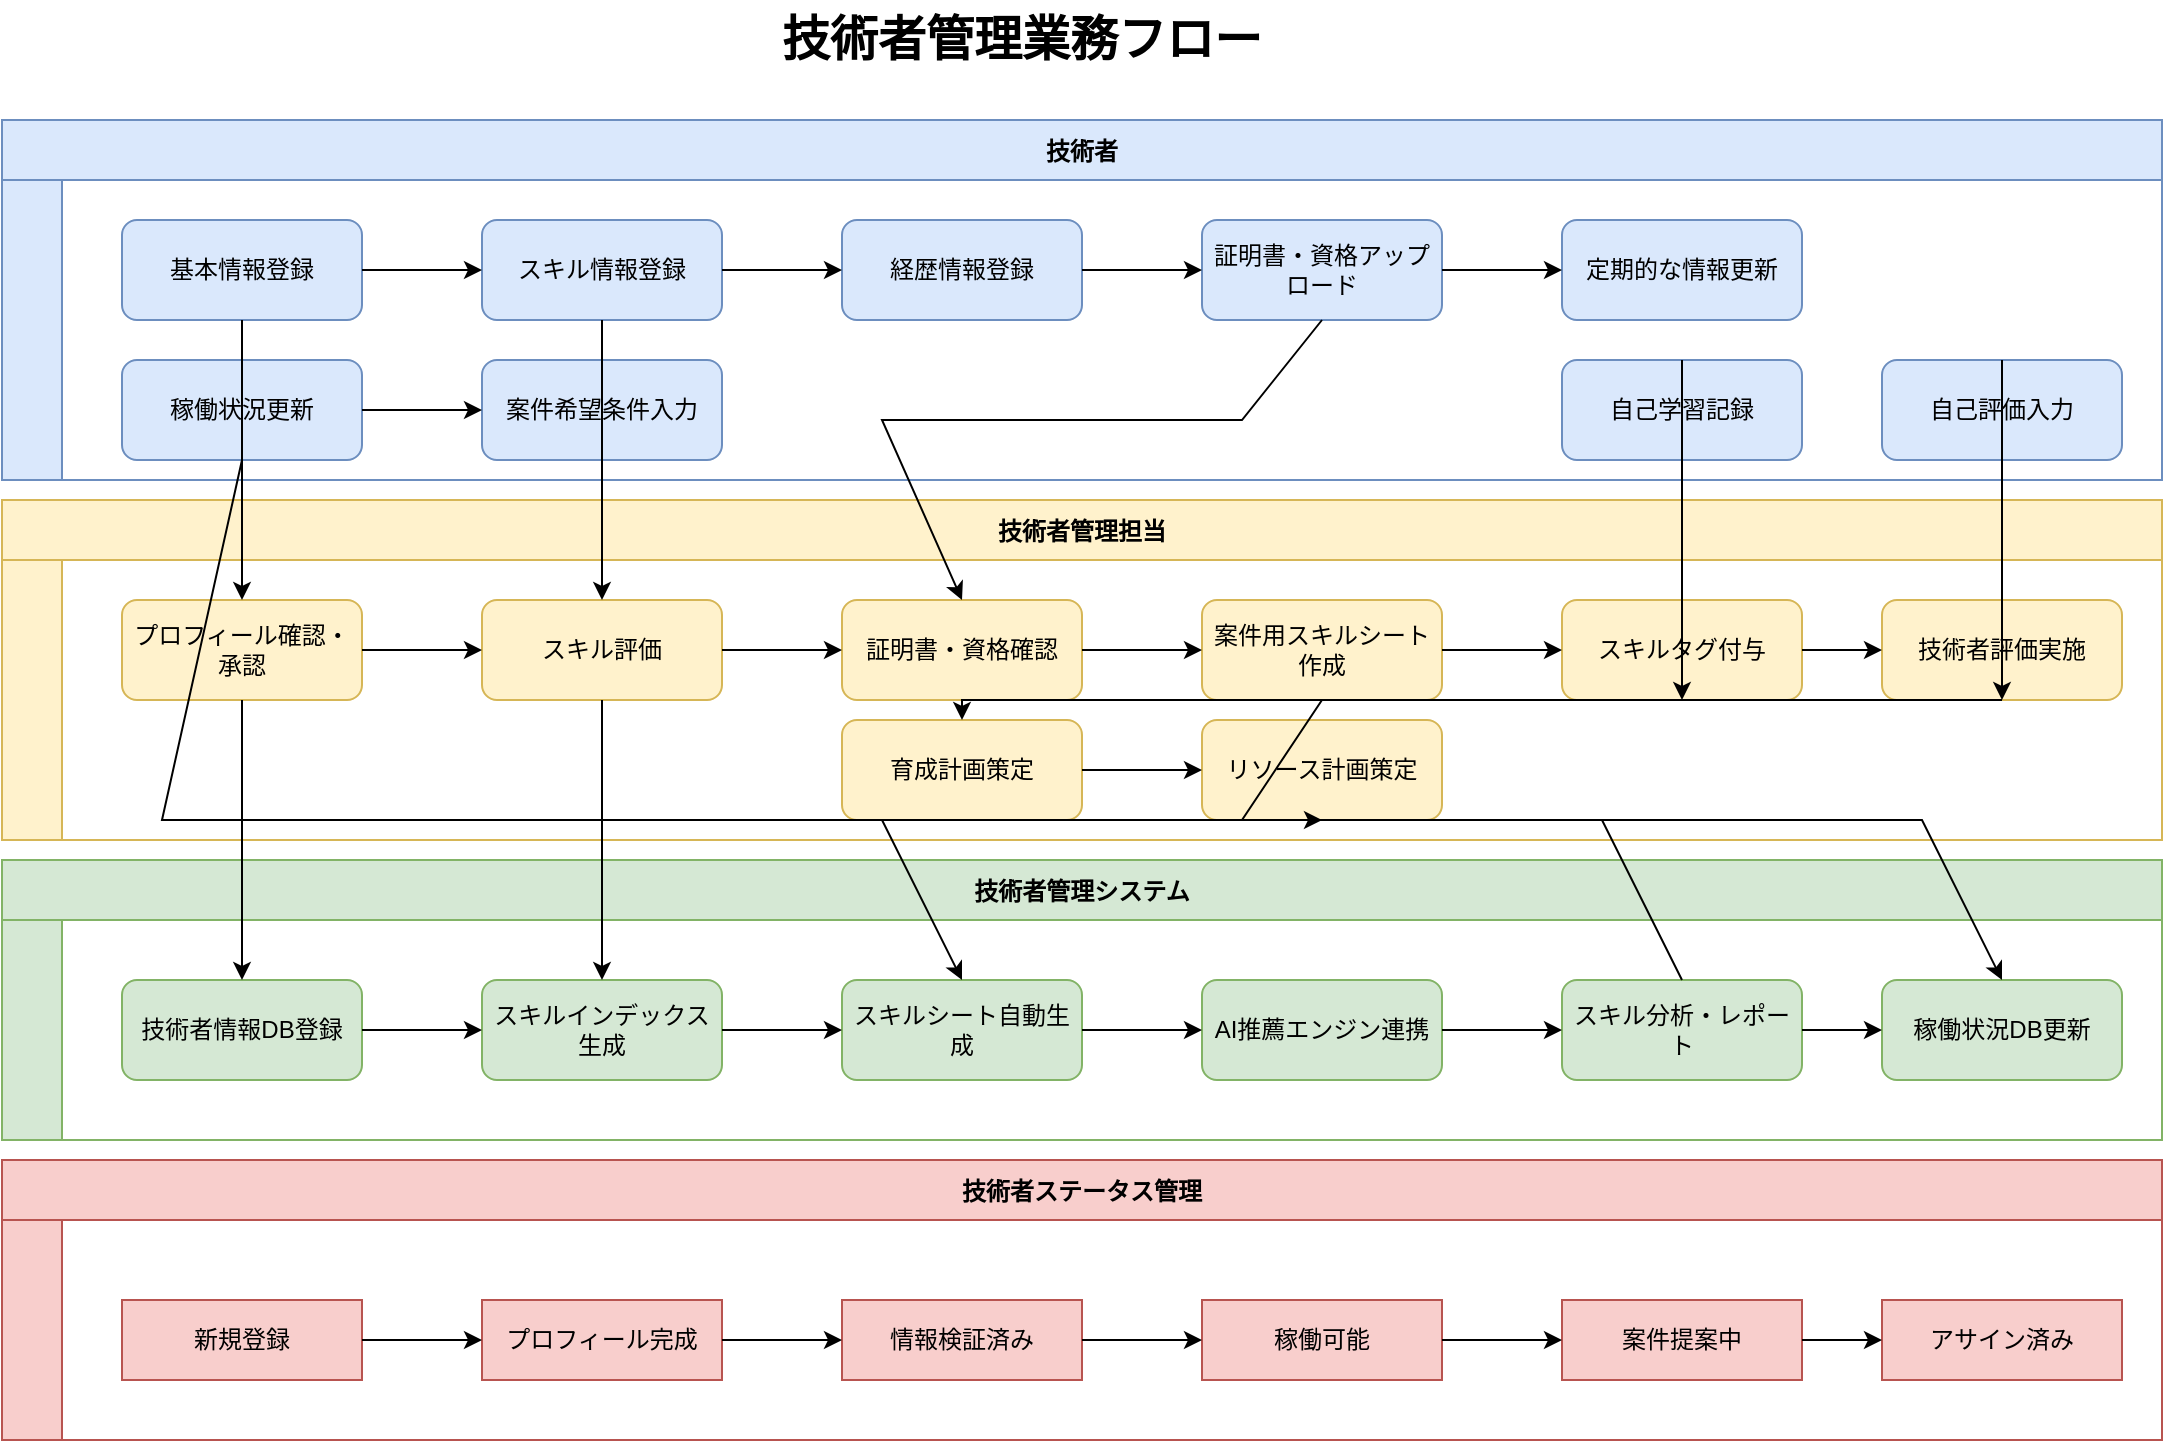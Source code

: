 <mxfile version="22.0.3" type="device">
  <diagram id="engineer_management_flow" name="技術者管理業務フロー">
    <mxGraphModel dx="1186" dy="775" grid="1" gridSize="10" guides="1" tooltips="1" connect="1" arrows="1" fold="1" page="1" pageScale="1" pageWidth="1169" pageHeight="827" math="0" shadow="0">
      <root>
        <mxCell id="0" />
        <mxCell id="1" parent="0" />
        <mxCell id="title" value="技術者管理業務フロー" style="text;html=1;strokeColor=none;fillColor=none;align=center;verticalAlign=middle;whiteSpace=wrap;rounded=0;fontSize=24;fontStyle=1" vertex="1" parent="1">
          <mxGeometry x="400" y="20" width="300" height="40" as="geometry" />
        </mxCell>

        <!-- 技術者のスイムレーン -->
        <mxCell id="engineer_lane" value="技術者" style="swimlane;childLayout=stackLayout;resizeParent=1;resizeParentMax=0;horizontal=1;startSize=30;horizontalStack=0;fillColor=#dae8fc;strokeColor=#6c8ebf;" vertex="1" parent="1">
          <mxGeometry x="40" y="80" width="1080" height="180" as="geometry" />
        </mxCell>
        <mxCell id="engineer_process" value="" style="swimlane;startSize=30;horizontal=0;fillColor=#dae8fc;strokeColor=#6c8ebf;" vertex="1" parent="engineer_lane">
          <mxGeometry y="30" width="1080" height="150" as="geometry" />
        </mxCell>

        <!-- 技術者登録・プロフィール管理 -->
        <mxCell id="profile_registration" value="基本情報登録" style="rounded=1;whiteSpace=wrap;html=1;fillColor=#dae8fc;strokeColor=#6c8ebf;" vertex="1" parent="engineer_process">
          <mxGeometry x="60" y="20" width="120" height="50" as="geometry" />
        </mxCell>
        <mxCell id="skill_registration" value="スキル情報登録" style="rounded=1;whiteSpace=wrap;html=1;fillColor=#dae8fc;strokeColor=#6c8ebf;" vertex="1" parent="engineer_process">
          <mxGeometry x="240" y="20" width="120" height="50" as="geometry" />
        </mxCell>
        <mxCell id="career_registration" value="経歴情報登録" style="rounded=1;whiteSpace=wrap;html=1;fillColor=#dae8fc;strokeColor=#6c8ebf;" vertex="1" parent="engineer_process">
          <mxGeometry x="420" y="20" width="120" height="50" as="geometry" />
        </mxCell>
        <mxCell id="document_upload" value="証明書・資格アップロード" style="rounded=1;whiteSpace=wrap;html=1;fillColor=#dae8fc;strokeColor=#6c8ebf;" vertex="1" parent="engineer_process">
          <mxGeometry x="600" y="20" width="120" height="50" as="geometry" />
        </mxCell>
        <mxCell id="profile_update" value="定期的な情報更新" style="rounded=1;whiteSpace=wrap;html=1;fillColor=#dae8fc;strokeColor=#6c8ebf;" vertex="1" parent="engineer_process">
          <mxGeometry x="780" y="20" width="120" height="50" as="geometry" />
        </mxCell>
        <mxCell id="availability_update" value="稼働状況更新" style="rounded=1;whiteSpace=wrap;html=1;fillColor=#dae8fc;strokeColor=#6c8ebf;" vertex="1" parent="engineer_process">
          <mxGeometry x="60" y="90" width="120" height="50" as="geometry" />
        </mxCell>
        <mxCell id="project_preference" value="案件希望条件入力" style="rounded=1;whiteSpace=wrap;html=1;fillColor=#dae8fc;strokeColor=#6c8ebf;" vertex="1" parent="engineer_process">
          <mxGeometry x="240" y="90" width="120" height="50" as="geometry" />
        </mxCell>
        <mxCell id="self_learning" value="自己学習記録" style="rounded=1;whiteSpace=wrap;html=1;fillColor=#dae8fc;strokeColor=#6c8ebf;" vertex="1" parent="engineer_process">
          <mxGeometry x="780" y="90" width="120" height="50" as="geometry" />
        </mxCell>
        <mxCell id="performance_review" value="自己評価入力" style="rounded=1;whiteSpace=wrap;html=1;fillColor=#dae8fc;strokeColor=#6c8ebf;" vertex="1" parent="engineer_process">
          <mxGeometry x="940" y="90" width="120" height="50" as="geometry" />
        </mxCell>

        <!-- 技術者フロー接続 -->
        <mxCell id="flow_1" value="" style="endArrow=classic;html=1;rounded=0;exitX=1;exitY=0.5;exitDx=0;exitDy=0;entryX=0;entryY=0.5;entryDx=0;entryDy=0;" edge="1" parent="engineer_process" source="profile_registration" target="skill_registration">
          <mxGeometry width="50" height="50" relative="1" as="geometry">
            <mxPoint x="510" y="280" as="sourcePoint" />
            <mxPoint x="560" y="230" as="targetPoint" />
          </mxGeometry>
        </mxCell>
        <mxCell id="flow_2" value="" style="endArrow=classic;html=1;rounded=0;exitX=1;exitY=0.5;exitDx=0;exitDy=0;entryX=0;entryY=0.5;entryDx=0;entryDy=0;" edge="1" parent="engineer_process" source="skill_registration" target="career_registration">
          <mxGeometry width="50" height="50" relative="1" as="geometry">
            <mxPoint x="510" y="280" as="sourcePoint" />
            <mxPoint x="560" y="230" as="targetPoint" />
          </mxGeometry>
        </mxCell>
        <mxCell id="flow_3" value="" style="endArrow=classic;html=1;rounded=0;exitX=1;exitY=0.5;exitDx=0;exitDy=0;entryX=0;entryY=0.5;entryDx=0;entryDy=0;" edge="1" parent="engineer_process" source="career_registration" target="document_upload">
          <mxGeometry width="50" height="50" relative="1" as="geometry">
            <mxPoint x="510" y="280" as="sourcePoint" />
            <mxPoint x="560" y="230" as="targetPoint" />
          </mxGeometry>
        </mxCell>
        <mxCell id="flow_4" value="" style="endArrow=classic;html=1;rounded=0;exitX=1;exitY=0.5;exitDx=0;exitDy=0;entryX=0;entryY=0.5;entryDx=0;entryDy=0;" edge="1" parent="engineer_process" source="document_upload" target="profile_update">
          <mxGeometry width="50" height="50" relative="1" as="geometry">
            <mxPoint x="510" y="280" as="sourcePoint" />
            <mxPoint x="560" y="230" as="targetPoint" />
          </mxGeometry>
        </mxCell>
        <mxCell id="flow_5" value="" style="endArrow=classic;html=1;rounded=0;exitX=1;exitY=0.5;exitDx=0;exitDy=0;entryX=0;entryY=0.5;entryDx=0;entryDy=0;" edge="1" parent="engineer_process" source="availability_update" target="project_preference">
          <mxGeometry width="50" height="50" relative="1" as="geometry">
            <mxPoint x="510" y="280" as="sourcePoint" />
            <mxPoint x="560" y="230" as="targetPoint" />
          </mxGeometry>
        </mxCell>

        <!-- 管理者のスイムレーン -->
        <mxCell id="manager_lane" value="技術者管理担当" style="swimlane;childLayout=stackLayout;resizeParent=1;resizeParentMax=0;horizontal=1;startSize=30;horizontalStack=0;fillColor=#fff2cc;strokeColor=#d6b656;" vertex="1" parent="1">
          <mxGeometry x="40" y="270" width="1080" height="170" as="geometry" />
        </mxCell>
        <mxCell id="manager_process" value="" style="swimlane;startSize=30;horizontal=0;fillColor=#fff2cc;strokeColor=#d6b656;" vertex="1" parent="manager_lane">
          <mxGeometry y="30" width="1080" height="140" as="geometry" />
        </mxCell>
        
        <!-- 管理者のアクション -->
        <mxCell id="profile_verification" value="プロフィール確認・承認" style="rounded=1;whiteSpace=wrap;html=1;fillColor=#fff2cc;strokeColor=#d6b656;" vertex="1" parent="manager_process">
          <mxGeometry x="60" y="20" width="120" height="50" as="geometry" />
        </mxCell>
        <mxCell id="skill_assessment" value="スキル評価" style="rounded=1;whiteSpace=wrap;html=1;fillColor=#fff2cc;strokeColor=#d6b656;" vertex="1" parent="manager_process">
          <mxGeometry x="240" y="20" width="120" height="50" as="geometry" />
        </mxCell>
        <mxCell id="document_verification" value="証明書・資格確認" style="rounded=1;whiteSpace=wrap;html=1;fillColor=#fff2cc;strokeColor=#d6b656;" vertex="1" parent="manager_process">
          <mxGeometry x="420" y="20" width="120" height="50" as="geometry" />
        </mxCell>
        <mxCell id="resume_creation" value="案件用スキルシート作成" style="rounded=1;whiteSpace=wrap;html=1;fillColor=#fff2cc;strokeColor=#d6b656;" vertex="1" parent="manager_process">
          <mxGeometry x="600" y="20" width="120" height="50" as="geometry" />
        </mxCell>
        <mxCell id="skill_tag" value="スキルタグ付与" style="rounded=1;whiteSpace=wrap;html=1;fillColor=#fff2cc;strokeColor=#d6b656;" vertex="1" parent="manager_process">
          <mxGeometry x="780" y="20" width="120" height="50" as="geometry" />
        </mxCell>
        <mxCell id="engineer_evaluation" value="技術者評価実施" style="rounded=1;whiteSpace=wrap;html=1;fillColor=#fff2cc;strokeColor=#d6b656;" vertex="1" parent="manager_process">
          <mxGeometry x="940" y="20" width="120" height="50" as="geometry" />
        </mxCell>
        <mxCell id="talent_development" value="育成計画策定" style="rounded=1;whiteSpace=wrap;html=1;fillColor=#fff2cc;strokeColor=#d6b656;" vertex="1" parent="manager_process">
          <mxGeometry x="420" y="80" width="120" height="50" as="geometry" />
        </mxCell>
        <mxCell id="resource_planning" value="リソース計画策定" style="rounded=1;whiteSpace=wrap;html=1;fillColor=#fff2cc;strokeColor=#d6b656;" vertex="1" parent="manager_process">
          <mxGeometry x="600" y="80" width="120" height="50" as="geometry" />
        </mxCell>

        <!-- 管理者フロー接続 -->
        <mxCell id="manager_flow_1" value="" style="endArrow=classic;html=1;rounded=0;exitX=1;exitY=0.5;exitDx=0;exitDy=0;entryX=0;entryY=0.5;entryDx=0;entryDy=0;" edge="1" parent="manager_process" source="profile_verification" target="skill_assessment">
          <mxGeometry width="50" height="50" relative="1" as="geometry">
            <mxPoint x="510" y="280" as="sourcePoint" />
            <mxPoint x="560" y="230" as="targetPoint" />
          </mxGeometry>
        </mxCell>
        <mxCell id="manager_flow_2" value="" style="endArrow=classic;html=1;rounded=0;exitX=1;exitY=0.5;exitDx=0;exitDy=0;entryX=0;entryY=0.5;entryDx=0;entryDy=0;" edge="1" parent="manager_process" source="skill_assessment" target="document_verification">
          <mxGeometry width="50" height="50" relative="1" as="geometry">
            <mxPoint x="510" y="280" as="sourcePoint" />
            <mxPoint x="560" y="230" as="targetPoint" />
          </mxGeometry>
        </mxCell>
        <mxCell id="manager_flow_3" value="" style="endArrow=classic;html=1;rounded=0;exitX=1;exitY=0.5;exitDx=0;exitDy=0;entryX=0;entryY=0.5;entryDx=0;entryDy=0;" edge="1" parent="manager_process" source="document_verification" target="resume_creation">
          <mxGeometry width="50" height="50" relative="1" as="geometry">
            <mxPoint x="510" y="280" as="sourcePoint" />
            <mxPoint x="560" y="230" as="targetPoint" />
          </mxGeometry>
        </mxCell>
        <mxCell id="manager_flow_4" value="" style="endArrow=classic;html=1;rounded=0;exitX=1;exitY=0.5;exitDx=0;exitDy=0;entryX=0;entryY=0.5;entryDx=0;entryDy=0;" edge="1" parent="manager_process" source="resume_creation" target="skill_tag">
          <mxGeometry width="50" height="50" relative="1" as="geometry">
            <mxPoint x="510" y="280" as="sourcePoint" />
            <mxPoint x="560" y="230" as="targetPoint" />
          </mxGeometry>
        </mxCell>
        <mxCell id="manager_flow_5" value="" style="endArrow=classic;html=1;rounded=0;exitX=1;exitY=0.5;exitDx=0;exitDy=0;entryX=0;entryY=0.5;entryDx=0;entryDy=0;" edge="1" parent="manager_process" source="skill_tag" target="engineer_evaluation">
          <mxGeometry width="50" height="50" relative="1" as="geometry">
            <mxPoint x="510" y="280" as="sourcePoint" />
            <mxPoint x="560" y="230" as="targetPoint" />
          </mxGeometry>
        </mxCell>
        <mxCell id="manager_flow_6" value="" style="endArrow=classic;html=1;rounded=0;exitX=0.5;exitY=1;exitDx=0;exitDy=0;entryX=0.5;entryY=0;entryDx=0;entryDy=0;" edge="1" parent="manager_process" source="engineer_evaluation" target="talent_development">
          <mxGeometry width="50" height="50" relative="1" as="geometry">
            <mxPoint x="510" y="280" as="sourcePoint" />
            <mxPoint x="560" y="230" as="targetPoint" />
            <Array as="points">
              <mxPoint x="1000" y="70" />
              <mxPoint x="480" y="70" />
            </Array>
          </mxGeometry>
        </mxCell>
        <mxCell id="manager_flow_7" value="" style="endArrow=classic;html=1;rounded=0;exitX=1;exitY=0.5;exitDx=0;exitDy=0;entryX=0;entryY=0.5;entryDx=0;entryDy=0;" edge="1" parent="manager_process" source="talent_development" target="resource_planning">
          <mxGeometry width="50" height="50" relative="1" as="geometry">
            <mxPoint x="510" y="280" as="sourcePoint" />
            <mxPoint x="560" y="230" as="targetPoint" />
          </mxGeometry>
        </mxCell>
        
        <!-- 技術者/管理者間の接続 -->
        <mxCell id="inter_flow_1" value="" style="endArrow=classic;html=1;rounded=0;exitX=0.5;exitY=1;exitDx=0;exitDy=0;entryX=0.5;entryY=0;entryDx=0;entryDy=0;" edge="1" parent="1" source="profile_registration" target="profile_verification">
          <mxGeometry width="50" height="50" relative="1" as="geometry">
            <mxPoint x="550" y="410" as="sourcePoint" />
            <mxPoint x="600" y="360" as="targetPoint" />
          </mxGeometry>
        </mxCell>
        <mxCell id="inter_flow_2" value="" style="endArrow=classic;html=1;rounded=0;exitX=0.5;exitY=1;exitDx=0;exitDy=0;entryX=0.5;entryY=0;entryDx=0;entryDy=0;" edge="1" parent="1" source="skill_registration" target="skill_assessment">
          <mxGeometry width="50" height="50" relative="1" as="geometry">
            <mxPoint x="550" y="410" as="sourcePoint" />
            <mxPoint x="600" y="360" as="targetPoint" />
          </mxGeometry>
        </mxCell>
        <mxCell id="inter_flow_3" value="" style="endArrow=classic;html=1;rounded=0;exitX=0.5;exitY=1;exitDx=0;exitDy=0;entryX=0.5;entryY=0;entryDx=0;entryDy=0;" edge="1" parent="1" source="document_upload" target="document_verification">
          <mxGeometry width="50" height="50" relative="1" as="geometry">
            <mxPoint x="550" y="410" as="sourcePoint" />
            <mxPoint x="600" y="360" as="targetPoint" />
            <Array as="points">
              <mxPoint x="660" y="230" />
              <mxPoint x="480" y="230" />
            </Array>
          </mxGeometry>
        </mxCell>
        <mxCell id="inter_flow_4" value="" style="endArrow=classic;html=1;rounded=0;exitX=0.5;exitY=0;exitDx=0;exitDy=0;entryX=0.5;entryY=1;entryDx=0;entryDy=0;" edge="1" parent="1" source="self_learning" target="skill_tag">
          <mxGeometry width="50" height="50" relative="1" as="geometry">
            <mxPoint x="550" y="410" as="sourcePoint" />
            <mxPoint x="600" y="360" as="targetPoint" />
          </mxGeometry>
        </mxCell>
        <mxCell id="inter_flow_5" value="" style="endArrow=classic;html=1;rounded=0;exitX=0.5;exitY=0;exitDx=0;exitDy=0;entryX=0.5;entryY=1;entryDx=0;entryDy=0;" edge="1" parent="1" source="performance_review" target="engineer_evaluation">
          <mxGeometry width="50" height="50" relative="1" as="geometry">
            <mxPoint x="550" y="410" as="sourcePoint" />
            <mxPoint x="600" y="360" as="targetPoint" />
          </mxGeometry>
        </mxCell>
        
        <!-- 技術管理システムのスイムレーン -->
        <mxCell id="system_lane" value="技術者管理システム" style="swimlane;childLayout=stackLayout;resizeParent=1;resizeParentMax=0;horizontal=1;startSize=30;horizontalStack=0;fillColor=#d5e8d4;strokeColor=#82b366;" vertex="1" parent="1">
          <mxGeometry x="40" y="450" width="1080" height="140" as="geometry" />
        </mxCell>
        <mxCell id="system_process" value="" style="swimlane;startSize=30;horizontal=0;fillColor=#d5e8d4;strokeColor=#82b366;" vertex="1" parent="system_lane">
          <mxGeometry y="30" width="1080" height="110" as="geometry" />
        </mxCell>
        
        <!-- システムのアクション -->
        <mxCell id="data_store" value="技術者情報DB登録" style="rounded=1;whiteSpace=wrap;html=1;fillColor=#d5e8d4;strokeColor=#82b366;" vertex="1" parent="system_process">
          <mxGeometry x="60" y="30" width="120" height="50" as="geometry" />
        </mxCell>
        <mxCell id="skill_index" value="スキルインデックス生成" style="rounded=1;whiteSpace=wrap;html=1;fillColor=#d5e8d4;strokeColor=#82b366;" vertex="1" parent="system_process">
          <mxGeometry x="240" y="30" width="120" height="50" as="geometry" />
        </mxCell>
        <mxCell id="resume_generator" value="スキルシート自動生成" style="rounded=1;whiteSpace=wrap;html=1;fillColor=#d5e8d4;strokeColor=#82b366;" vertex="1" parent="system_process">
          <mxGeometry x="420" y="30" width="120" height="50" as="geometry" />
        </mxCell>
        <mxCell id="ai_recommendation" value="AI推薦エンジン連携" style="rounded=1;whiteSpace=wrap;html=1;fillColor=#d5e8d4;strokeColor=#82b366;" vertex="1" parent="system_process">
          <mxGeometry x="600" y="30" width="120" height="50" as="geometry" />
        </mxCell>
        <mxCell id="skills_analytics" value="スキル分析・レポート" style="rounded=1;whiteSpace=wrap;html=1;fillColor=#d5e8d4;strokeColor=#82b366;" vertex="1" parent="system_process">
          <mxGeometry x="780" y="30" width="120" height="50" as="geometry" />
        </mxCell>
        <mxCell id="availability_database" value="稼働状況DB更新" style="rounded=1;whiteSpace=wrap;html=1;fillColor=#d5e8d4;strokeColor=#82b366;" vertex="1" parent="system_process">
          <mxGeometry x="940" y="30" width="120" height="50" as="geometry" />
        </mxCell>
        
        <!-- システムフローの接続 -->
        <mxCell id="system_flow_1" value="" style="endArrow=classic;html=1;rounded=0;exitX=1;exitY=0.5;exitDx=0;exitDy=0;entryX=0;entryY=0.5;entryDx=0;entryDy=0;" edge="1" parent="system_process" source="data_store" target="skill_index">
          <mxGeometry width="50" height="50" relative="1" as="geometry">
            <mxPoint x="510" y="280" as="sourcePoint" />
            <mxPoint x="560" y="230" as="targetPoint" />
          </mxGeometry>
        </mxCell>
        <mxCell id="system_flow_2" value="" style="endArrow=classic;html=1;rounded=0;exitX=1;exitY=0.5;exitDx=0;exitDy=0;entryX=0;entryY=0.5;entryDx=0;entryDy=0;" edge="1" parent="system_process" source="skill_index" target="resume_generator">
          <mxGeometry width="50" height="50" relative="1" as="geometry">
            <mxPoint x="510" y="280" as="sourcePoint" />
            <mxPoint x="560" y="230" as="targetPoint" />
          </mxGeometry>
        </mxCell>
        <mxCell id="system_flow_3" value="" style="endArrow=classic;html=1;rounded=0;exitX=1;exitY=0.5;exitDx=0;exitDy=0;entryX=0;entryY=0.5;entryDx=0;entryDy=0;" edge="1" parent="system_process" source="resume_generator" target="ai_recommendation">
          <mxGeometry width="50" height="50" relative="1" as="geometry">
            <mxPoint x="510" y="280" as="sourcePoint" />
            <mxPoint x="560" y="230" as="targetPoint" />
          </mxGeometry>
        </mxCell>
        <mxCell id="system_flow_4" value="" style="endArrow=classic;html=1;rounded=0;exitX=1;exitY=0.5;exitDx=0;exitDy=0;entryX=0;entryY=0.5;entryDx=0;entryDy=0;" edge="1" parent="system_process" source="ai_recommendation" target="skills_analytics">
          <mxGeometry width="50" height="50" relative="1" as="geometry">
            <mxPoint x="510" y="280" as="sourcePoint" />
            <mxPoint x="560" y="230" as="targetPoint" />
          </mxGeometry>
        </mxCell>
        <mxCell id="system_flow_5" value="" style="endArrow=classic;html=1;rounded=0;exitX=1;exitY=0.5;exitDx=0;exitDy=0;entryX=0;entryY=0.5;entryDx=0;entryDy=0;" edge="1" parent="system_process" source="skills_analytics" target="availability_database">
          <mxGeometry width="50" height="50" relative="1" as="geometry">
            <mxPoint x="510" y="280" as="sourcePoint" />
            <mxPoint x="560" y="230" as="targetPoint" />
          </mxGeometry>
        </mxCell>
        
        <!-- システムとユーザー間の接続 -->
        <mxCell id="sys_user_flow_1" value="" style="endArrow=classic;html=1;rounded=0;exitX=0.5;exitY=1;exitDx=0;exitDy=0;entryX=0.5;entryY=0;entryDx=0;entryDy=0;" edge="1" parent="1" source="profile_verification" target="data_store">
          <mxGeometry width="50" height="50" relative="1" as="geometry">
            <mxPoint x="550" y="410" as="sourcePoint" />
            <mxPoint x="600" y="360" as="targetPoint" />
          </mxGeometry>
        </mxCell>
        <mxCell id="sys_user_flow_2" value="" style="endArrow=classic;html=1;rounded=0;exitX=0.5;exitY=1;exitDx=0;exitDy=0;entryX=0.5;entryY=0;entryDx=0;entryDy=0;" edge="1" parent="1" source="skill_assessment" target="skill_index">
          <mxGeometry width="50" height="50" relative="1" as="geometry">
            <mxPoint x="550" y="410" as="sourcePoint" />
            <mxPoint x="600" y="360" as="targetPoint" />
          </mxGeometry>
        </mxCell>
        <mxCell id="sys_user_flow_3" value="" style="endArrow=classic;html=1;rounded=0;exitX=0.5;exitY=1;exitDx=0;exitDy=0;entryX=0.5;entryY=0;entryDx=0;entryDy=0;" edge="1" parent="1" source="resume_creation" target="resume_generator">
          <mxGeometry width="50" height="50" relative="1" as="geometry">
            <mxPoint x="550" y="410" as="sourcePoint" />
            <mxPoint x="600" y="360" as="targetPoint" />
            <Array as="points">
              <mxPoint x="660" y="430" />
              <mxPoint x="480" y="430" />
            </Array>
          </mxGeometry>
        </mxCell>
        <mxCell id="sys_user_flow_4" value="" style="endArrow=classic;html=1;rounded=0;exitX=0.5;exitY=1;exitDx=0;exitDy=0;entryX=0.5;entryY=0;entryDx=0;entryDy=0;" edge="1" parent="1" source="availability_update" target="availability_database">
          <mxGeometry width="50" height="50" relative="1" as="geometry">
            <mxPoint x="550" y="410" as="sourcePoint" />
            <mxPoint x="600" y="360" as="targetPoint" />
            <Array as="points">
              <mxPoint x="120" y="430" />
              <mxPoint x="1000" y="430" />
            </Array>
          </mxGeometry>
        </mxCell>
        <mxCell id="sys_user_flow_5" value="" style="endArrow=classic;html=1;rounded=0;exitX=0.5;exitY=0;exitDx=0;exitDy=0;entryX=0.5;entryY=1;entryDx=0;entryDy=0;" edge="1" parent="1" source="skills_analytics" target="resource_planning">
          <mxGeometry width="50" height="50" relative="1" as="geometry">
            <mxPoint x="550" y="410" as="sourcePoint" />
            <mxPoint x="600" y="360" as="targetPoint" />
            <Array as="points">
              <mxPoint x="840" y="430" />
              <mxPoint x="660" y="430" />
            </Array>
          </mxGeometry>
        </mxCell>
        
        <!-- ステータス管理のスイムレーン -->
        <mxCell id="status_lane" value="技術者ステータス管理" style="swimlane;childLayout=stackLayout;resizeParent=1;resizeParentMax=0;horizontal=1;startSize=30;horizontalStack=0;fillColor=#f8cecc;strokeColor=#b85450;" vertex="1" parent="1">
          <mxGeometry x="40" y="600" width="1080" height="140" as="geometry" />
        </mxCell>
        <mxCell id="status_process" value="" style="swimlane;startSize=30;horizontal=0;fillColor=#f8cecc;strokeColor=#b85450;" vertex="1" parent="status_lane">
          <mxGeometry y="30" width="1080" height="110" as="geometry" />
        </mxCell>
        
        <!-- ステータス管理 -->
        <mxCell id="status_register" value="新規登録" style="rounded=0;whiteSpace=wrap;html=1;fillColor=#f8cecc;strokeColor=#b85450;" vertex="1" parent="status_process">
          <mxGeometry x="60" y="40" width="120" height="40" as="geometry" />
        </mxCell>
        <mxCell id="status_profile_complete" value="プロフィール完成" style="rounded=0;whiteSpace=wrap;html=1;fillColor=#f8cecc;strokeColor=#b85450;" vertex="1" parent="status_process">
          <mxGeometry x="240" y="40" width="120" height="40" as="geometry" />
        </mxCell>
        <mxCell id="status_verified" value="情報検証済み" style="rounded=0;whiteSpace=wrap;html=1;fillColor=#f8cecc;strokeColor=#b85450;" vertex="1" parent="status_process">
          <mxGeometry x="420" y="40" width="120" height="40" as="geometry" />
        </mxCell>
        <mxCell id="status_available" value="稼働可能" style="rounded=0;whiteSpace=wrap;html=1;fillColor=#f8cecc;strokeColor=#b85450;" vertex="1" parent="status_process">
          <mxGeometry x="600" y="40" width="120" height="40" as="geometry" />
        </mxCell>
        <mxCell id="status_proposal" value="案件提案中" style="rounded=0;whiteSpace=wrap;html=1;fillColor=#f8cecc;strokeColor=#b85450;" vertex="1" parent="status_process">
          <mxGeometry x="780" y="40" width="120" height="40" as="geometry" />
        </mxCell>
        <mxCell id="status_assigned" value="アサイン済み" style="rounded=0;whiteSpace=wrap;html=1;fillColor=#f8cecc;strokeColor=#b85450;" vertex="1" parent="status_process">
          <mxGeometry x="940" y="40" width="120" height="40" as="geometry" />
        </mxCell>
        
        <!-- ステータス接続 -->
        <mxCell id="status_flow_1" value="" style="endArrow=classic;html=1;rounded=0;exitX=1;exitY=0.5;exitDx=0;exitDy=0;entryX=0;entryY=0.5;entryDx=0;entryDy=0;" edge="1" parent="status_process" source="status_register" target="status_profile_complete">
          <mxGeometry width="50" height="50" relative="1" as="geometry">
            <mxPoint x="510" y="280" as="sourcePoint" />
            <mxPoint x="560" y="230" as="targetPoint" />
          </mxGeometry>
        </mxCell>
        <mxCell id="status_flow_2" value="" style="endArrow=classic;html=1;rounded=0;exitX=1;exitY=0.5;exitDx=0;exitDy=0;entryX=0;entryY=0.5;entryDx=0;entryDy=0;" edge="1" parent="status_process" source="status_profile_complete" target="status_verified">
          <mxGeometry width="50" height="50" relative="1" as="geometry">
            <mxPoint x="510" y="280" as="sourcePoint" />
            <mxPoint x="560" y="230" as="targetPoint" />
          </mxGeometry>
        </mxCell>
        <mxCell id="status_flow_3" value="" style="endArrow=classic;html=1;rounded=0;exitX=1;exitY=0.5;exitDx=0;exitDy=0;entryX=0;entryY=0.5;entryDx=0;entryDy=0;" edge="1" parent="status_process" source="status_verified" target="status_available">
          <mxGeometry width="50" height="50" relative="1" as="geometry">
            <mxPoint x="510" y="280" as="sourcePoint" />
            <mxPoint x="560" y="230" as="targetPoint" />
          </mxGeometry>
        </mxCell>
        <mxCell id="status_flow_4" value="" style="endArrow=classic;html=1;rounded=0;exitX=1;exitY=0.5;exitDx=0;exitDy=0;entryX=0;entryY=0.5;entryDx=0;entryDy=0;" edge="1" parent="status_process" source="status_available" target="status_proposal">
          <mxGeometry width="50" height="50" relative="1" as="geometry">
            <mxPoint x="510" y="280" as="sourcePoint" />
            <mxPoint x="560" y="230" as="targetPoint" />
          </mxGeometry>
        </mxCell>
        <mxCell id="status_flow_5" value="" style="endArrow=classic;html=1;rounded=0;exitX=1;exitY=0.5;exitDx=0;exitDy=0;entryX=0;entryY=0.5;entryDx=0;entryDy=0;" edge="1" parent="status_process" source="status_proposal" target="status_assigned">
          <mxGeometry width="50" height="50" relative="1" as="geometry">
            <mxPoint x="510" y="280" as="sourcePoint" />
            <mxPoint x="560" y="230" as="targetPoint" />
          </mxGeometry>
        </mxCell>
      </root>
    </mxGraphModel>
  </diagram>
</mxfile>